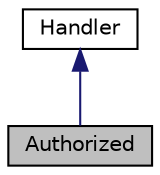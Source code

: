 digraph "Authorized"
{
 // LATEX_PDF_SIZE
  edge [fontname="Helvetica",fontsize="10",labelfontname="Helvetica",labelfontsize="10"];
  node [fontname="Helvetica",fontsize="10",shape=record];
  Node1 [label="Authorized",height=0.2,width=0.4,color="black", fillcolor="grey75", style="filled", fontcolor="black",tooltip="The Authorized class for handling authorized requests."];
  Node2 -> Node1 [dir="back",color="midnightblue",fontsize="10",style="solid"];
  Node2 [label="Handler",height=0.2,width=0.4,color="black", fillcolor="white", style="filled",URL="$classHandler.html",tooltip="The Handler class for handling requests."];
}
